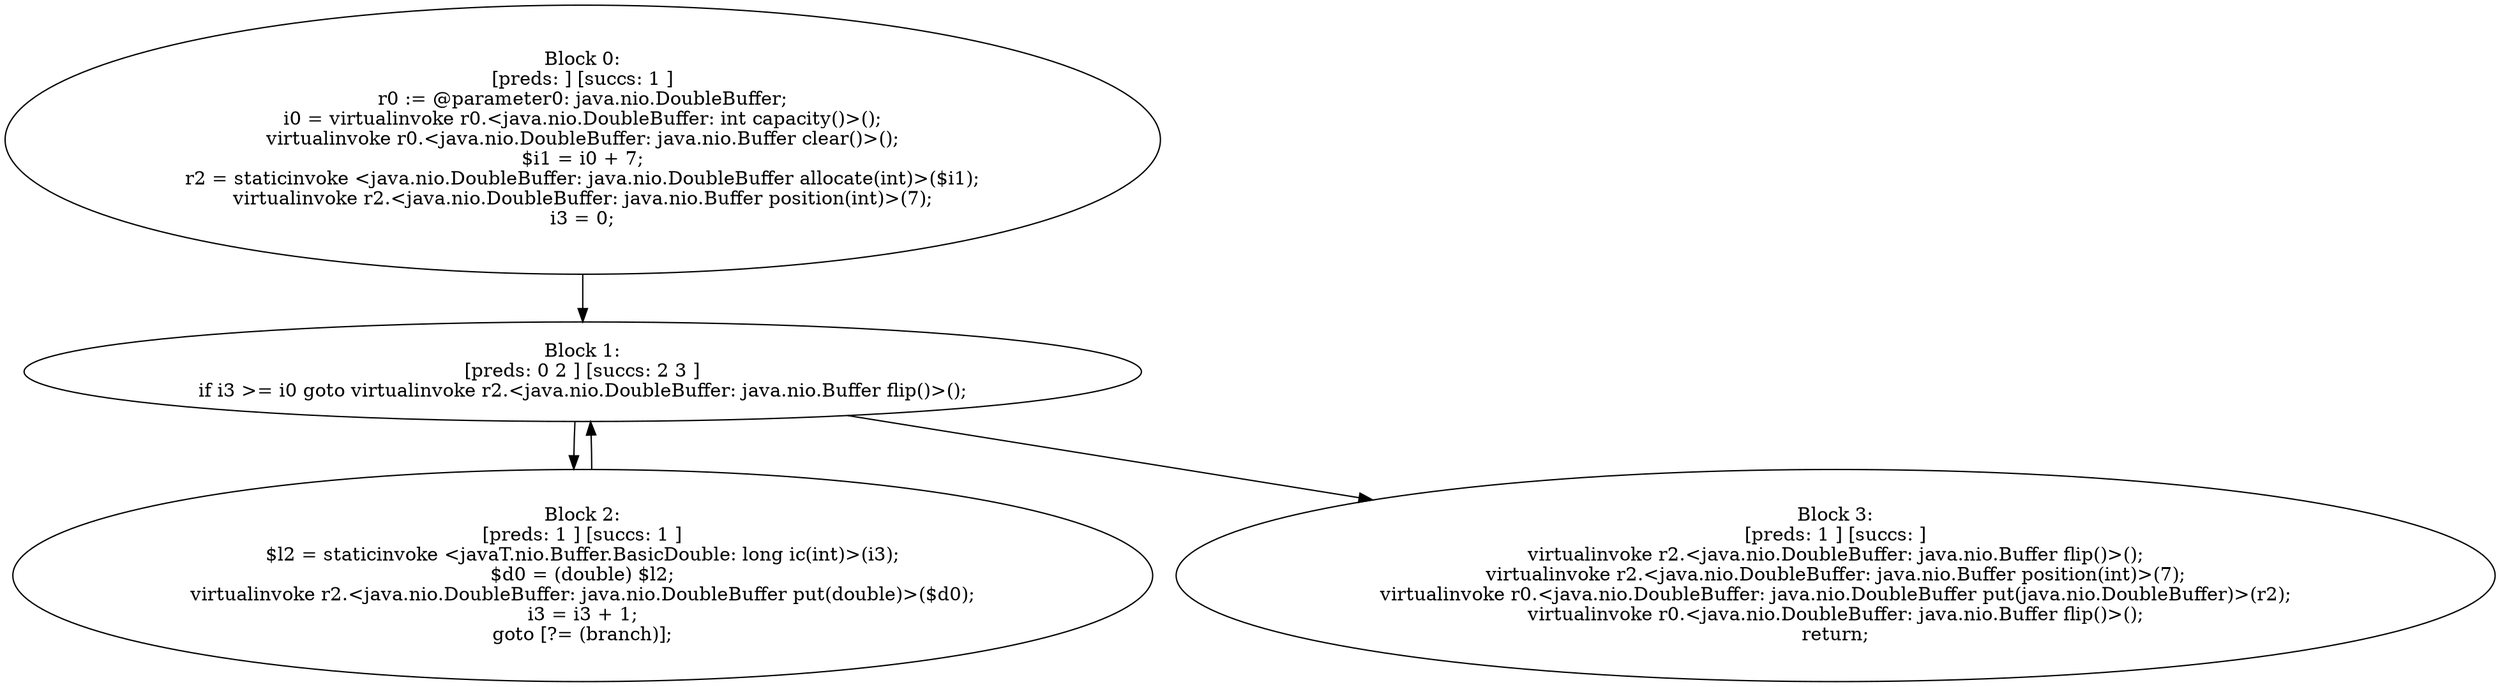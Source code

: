digraph "unitGraph" {
    "Block 0:
[preds: ] [succs: 1 ]
r0 := @parameter0: java.nio.DoubleBuffer;
i0 = virtualinvoke r0.<java.nio.DoubleBuffer: int capacity()>();
virtualinvoke r0.<java.nio.DoubleBuffer: java.nio.Buffer clear()>();
$i1 = i0 + 7;
r2 = staticinvoke <java.nio.DoubleBuffer: java.nio.DoubleBuffer allocate(int)>($i1);
virtualinvoke r2.<java.nio.DoubleBuffer: java.nio.Buffer position(int)>(7);
i3 = 0;
"
    "Block 1:
[preds: 0 2 ] [succs: 2 3 ]
if i3 >= i0 goto virtualinvoke r2.<java.nio.DoubleBuffer: java.nio.Buffer flip()>();
"
    "Block 2:
[preds: 1 ] [succs: 1 ]
$l2 = staticinvoke <javaT.nio.Buffer.BasicDouble: long ic(int)>(i3);
$d0 = (double) $l2;
virtualinvoke r2.<java.nio.DoubleBuffer: java.nio.DoubleBuffer put(double)>($d0);
i3 = i3 + 1;
goto [?= (branch)];
"
    "Block 3:
[preds: 1 ] [succs: ]
virtualinvoke r2.<java.nio.DoubleBuffer: java.nio.Buffer flip()>();
virtualinvoke r2.<java.nio.DoubleBuffer: java.nio.Buffer position(int)>(7);
virtualinvoke r0.<java.nio.DoubleBuffer: java.nio.DoubleBuffer put(java.nio.DoubleBuffer)>(r2);
virtualinvoke r0.<java.nio.DoubleBuffer: java.nio.Buffer flip()>();
return;
"
    "Block 0:
[preds: ] [succs: 1 ]
r0 := @parameter0: java.nio.DoubleBuffer;
i0 = virtualinvoke r0.<java.nio.DoubleBuffer: int capacity()>();
virtualinvoke r0.<java.nio.DoubleBuffer: java.nio.Buffer clear()>();
$i1 = i0 + 7;
r2 = staticinvoke <java.nio.DoubleBuffer: java.nio.DoubleBuffer allocate(int)>($i1);
virtualinvoke r2.<java.nio.DoubleBuffer: java.nio.Buffer position(int)>(7);
i3 = 0;
"->"Block 1:
[preds: 0 2 ] [succs: 2 3 ]
if i3 >= i0 goto virtualinvoke r2.<java.nio.DoubleBuffer: java.nio.Buffer flip()>();
";
    "Block 1:
[preds: 0 2 ] [succs: 2 3 ]
if i3 >= i0 goto virtualinvoke r2.<java.nio.DoubleBuffer: java.nio.Buffer flip()>();
"->"Block 2:
[preds: 1 ] [succs: 1 ]
$l2 = staticinvoke <javaT.nio.Buffer.BasicDouble: long ic(int)>(i3);
$d0 = (double) $l2;
virtualinvoke r2.<java.nio.DoubleBuffer: java.nio.DoubleBuffer put(double)>($d0);
i3 = i3 + 1;
goto [?= (branch)];
";
    "Block 1:
[preds: 0 2 ] [succs: 2 3 ]
if i3 >= i0 goto virtualinvoke r2.<java.nio.DoubleBuffer: java.nio.Buffer flip()>();
"->"Block 3:
[preds: 1 ] [succs: ]
virtualinvoke r2.<java.nio.DoubleBuffer: java.nio.Buffer flip()>();
virtualinvoke r2.<java.nio.DoubleBuffer: java.nio.Buffer position(int)>(7);
virtualinvoke r0.<java.nio.DoubleBuffer: java.nio.DoubleBuffer put(java.nio.DoubleBuffer)>(r2);
virtualinvoke r0.<java.nio.DoubleBuffer: java.nio.Buffer flip()>();
return;
";
    "Block 2:
[preds: 1 ] [succs: 1 ]
$l2 = staticinvoke <javaT.nio.Buffer.BasicDouble: long ic(int)>(i3);
$d0 = (double) $l2;
virtualinvoke r2.<java.nio.DoubleBuffer: java.nio.DoubleBuffer put(double)>($d0);
i3 = i3 + 1;
goto [?= (branch)];
"->"Block 1:
[preds: 0 2 ] [succs: 2 3 ]
if i3 >= i0 goto virtualinvoke r2.<java.nio.DoubleBuffer: java.nio.Buffer flip()>();
";
}
